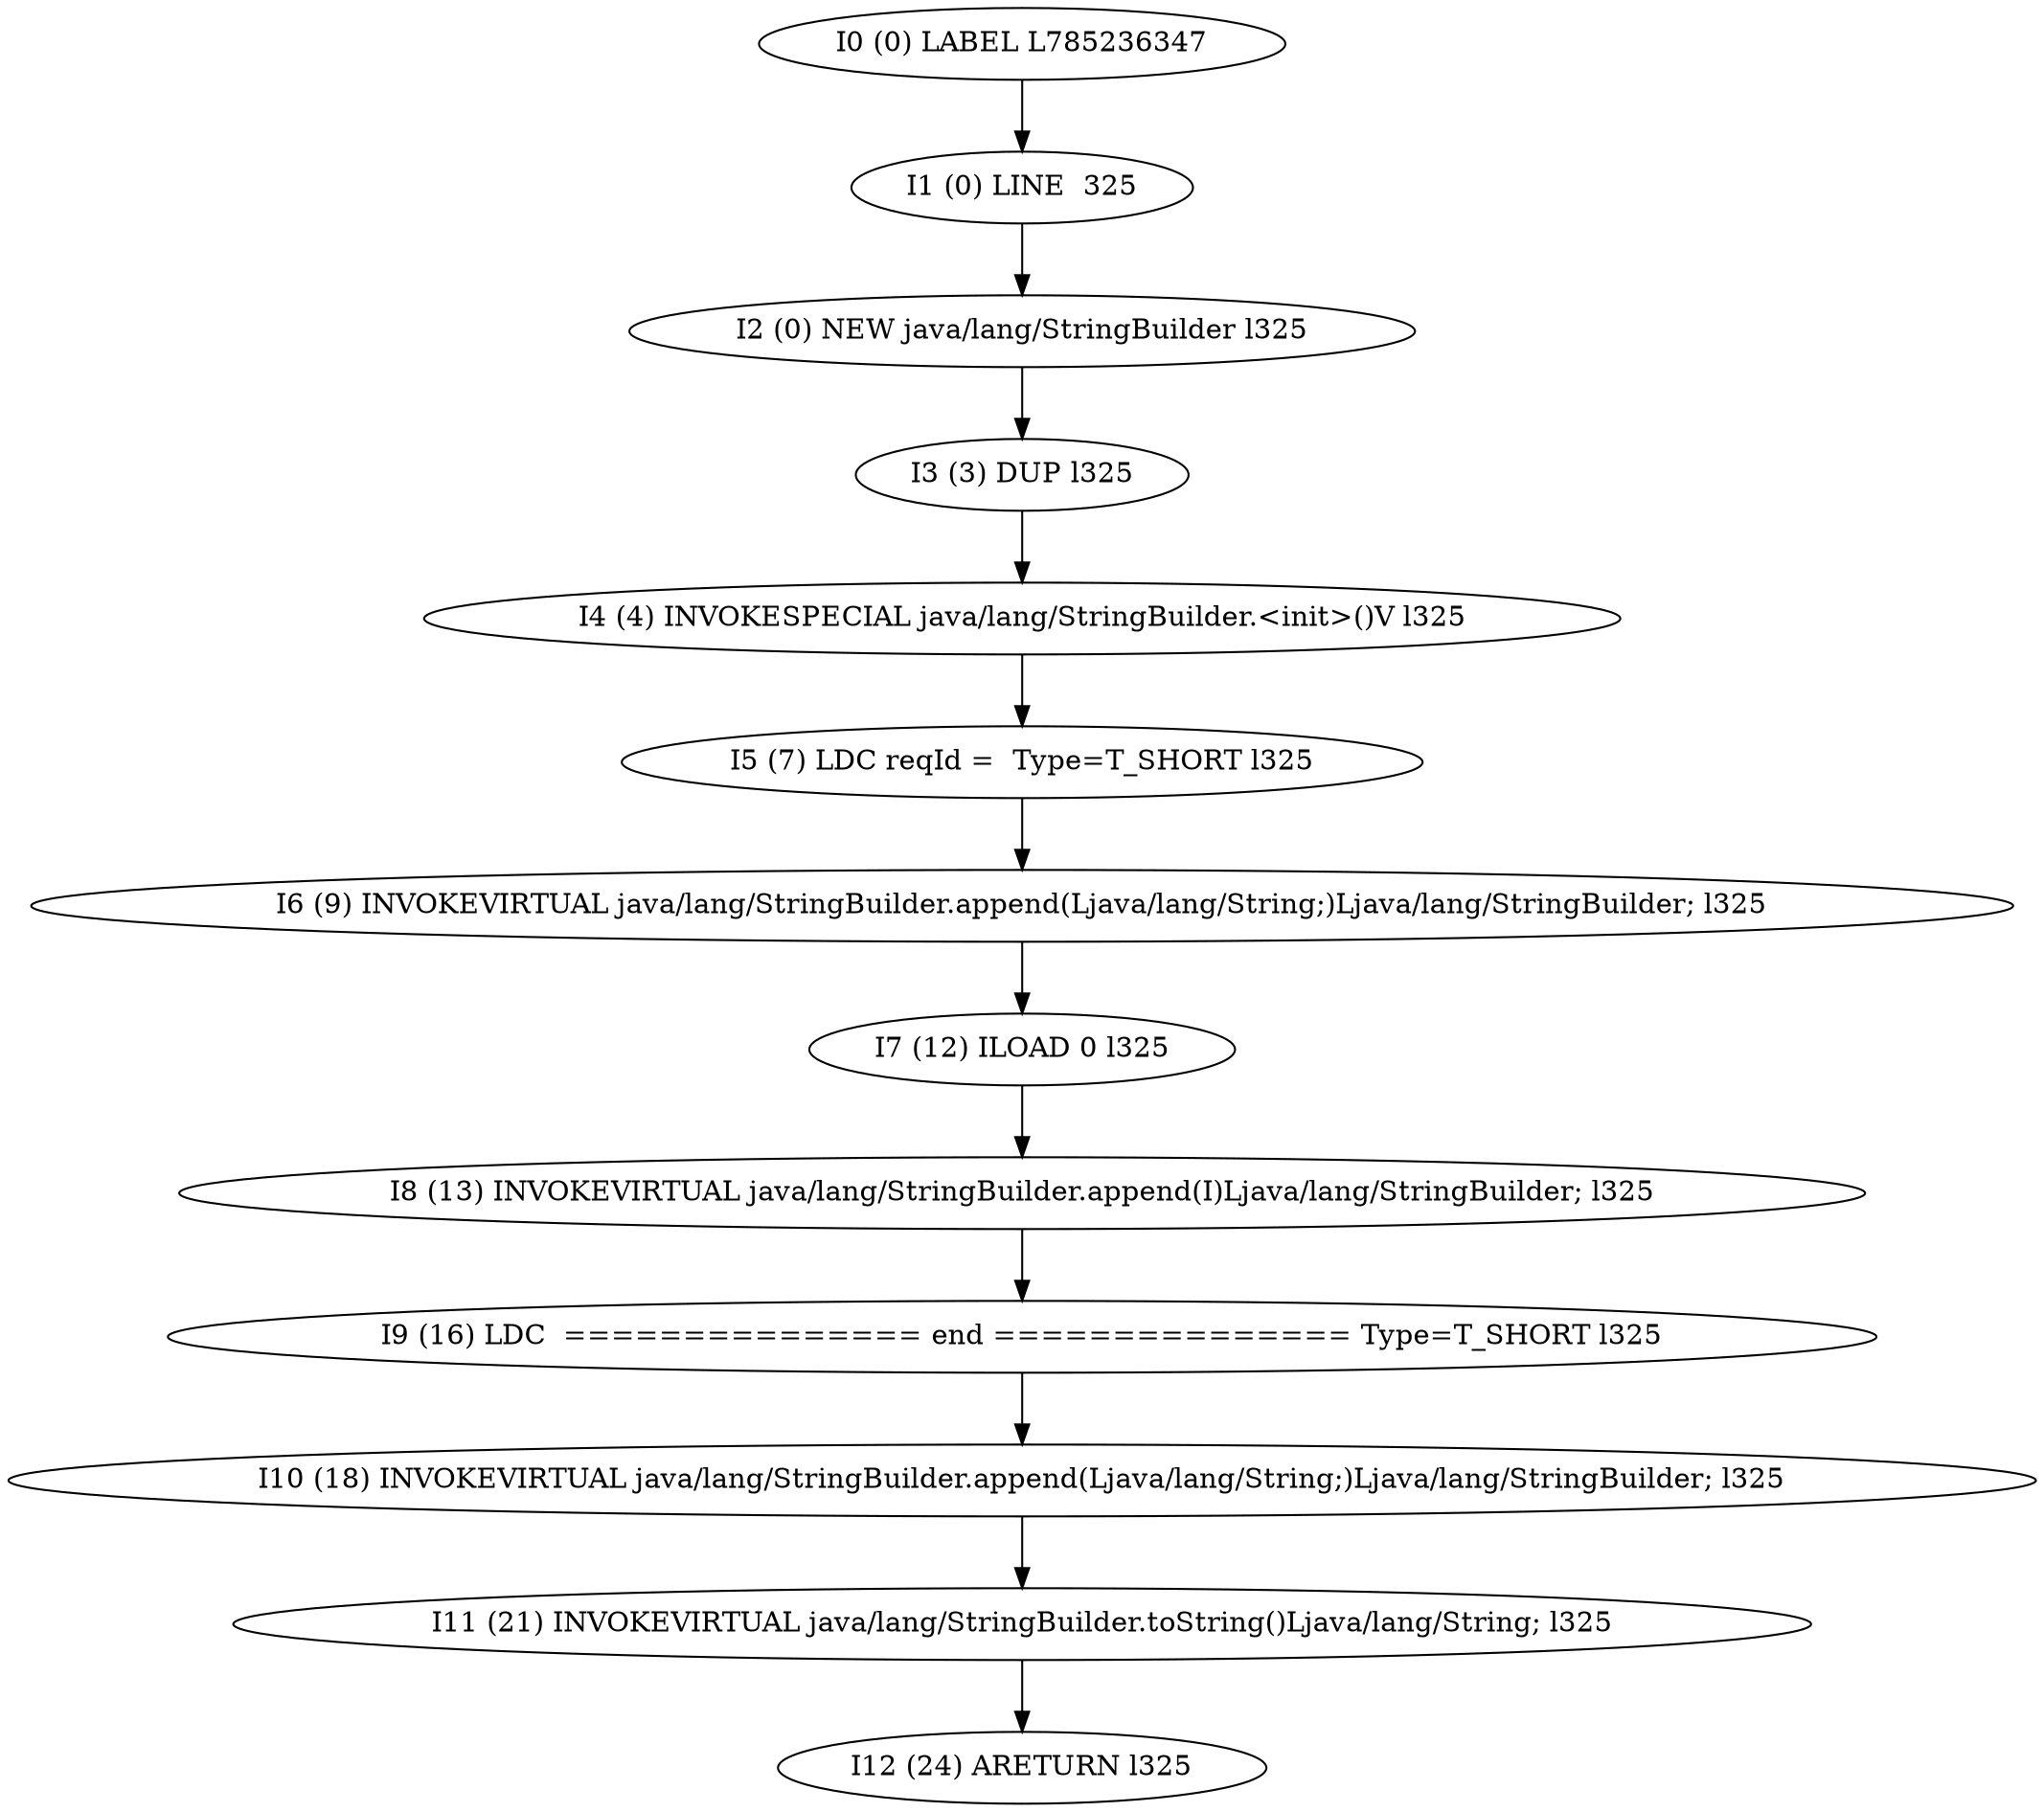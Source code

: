 digraph G {
  1 [ label="I0 (0) LABEL L785236347" ];
  2 [ label="I1 (0) LINE  325" ];
  3 [ label="I2 (0) NEW java/lang/StringBuilder l325" ];
  4 [ label="I3 (3) DUP l325" ];
  5 [ label="I4 (4) INVOKESPECIAL java/lang/StringBuilder.<init>()V l325" ];
  6 [ label="I5 (7) LDC reqId =  Type=T_SHORT l325" ];
  7 [ label="I6 (9) INVOKEVIRTUAL java/lang/StringBuilder.append(Ljava/lang/String;)Ljava/lang/StringBuilder; l325" ];
  8 [ label="I7 (12) ILOAD 0 l325" ];
  9 [ label="I8 (13) INVOKEVIRTUAL java/lang/StringBuilder.append(I)Ljava/lang/StringBuilder; l325" ];
  10 [ label="I9 (16) LDC  =============== end =============== Type=T_SHORT l325" ];
  11 [ label="I10 (18) INVOKEVIRTUAL java/lang/StringBuilder.append(Ljava/lang/String;)Ljava/lang/StringBuilder; l325" ];
  12 [ label="I11 (21) INVOKEVIRTUAL java/lang/StringBuilder.toString()Ljava/lang/String; l325" ];
  13 [ label="I12 (24) ARETURN l325" ];
  1 -> 2 [ label="" ];
  2 -> 3 [ label="" ];
  3 -> 4 [ label="" ];
  4 -> 5 [ label="" ];
  5 -> 6 [ label="" ];
  6 -> 7 [ label="" ];
  7 -> 8 [ label="" ];
  8 -> 9 [ label="" ];
  9 -> 10 [ label="" ];
  10 -> 11 [ label="" ];
  11 -> 12 [ label="" ];
  12 -> 13 [ label="" ];
}
